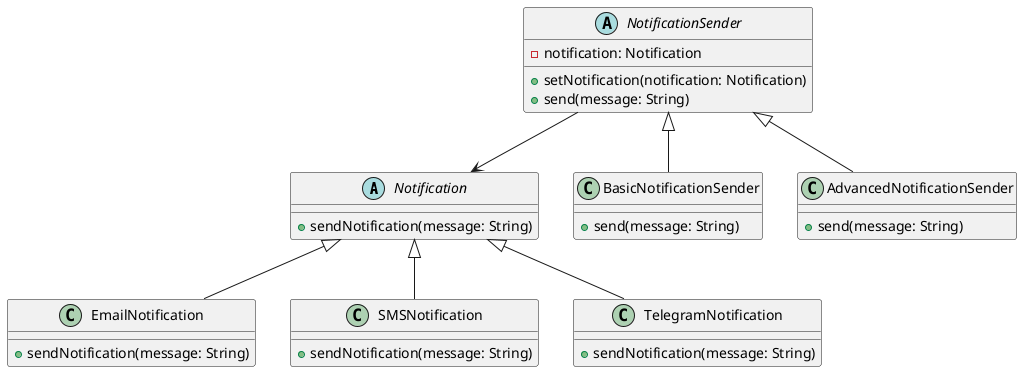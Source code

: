 @startuml

abstract class Notification {
    +sendNotification(message: String)
}

class EmailNotification {
    +sendNotification(message: String)
}

class SMSNotification {
    +sendNotification(message: String)
}

class TelegramNotification {
    +sendNotification(message: String)
}

abstract class NotificationSender {
    -notification: Notification
    +setNotification(notification: Notification)
    +send(message: String)
}

class BasicNotificationSender {
    +send(message: String)
}

class AdvancedNotificationSender {
    +send(message: String)
}

Notification <|-- EmailNotification
Notification <|-- SMSNotification
Notification <|-- TelegramNotification

NotificationSender <|-- BasicNotificationSender
NotificationSender <|-- AdvancedNotificationSender

NotificationSender --> Notification

@enduml